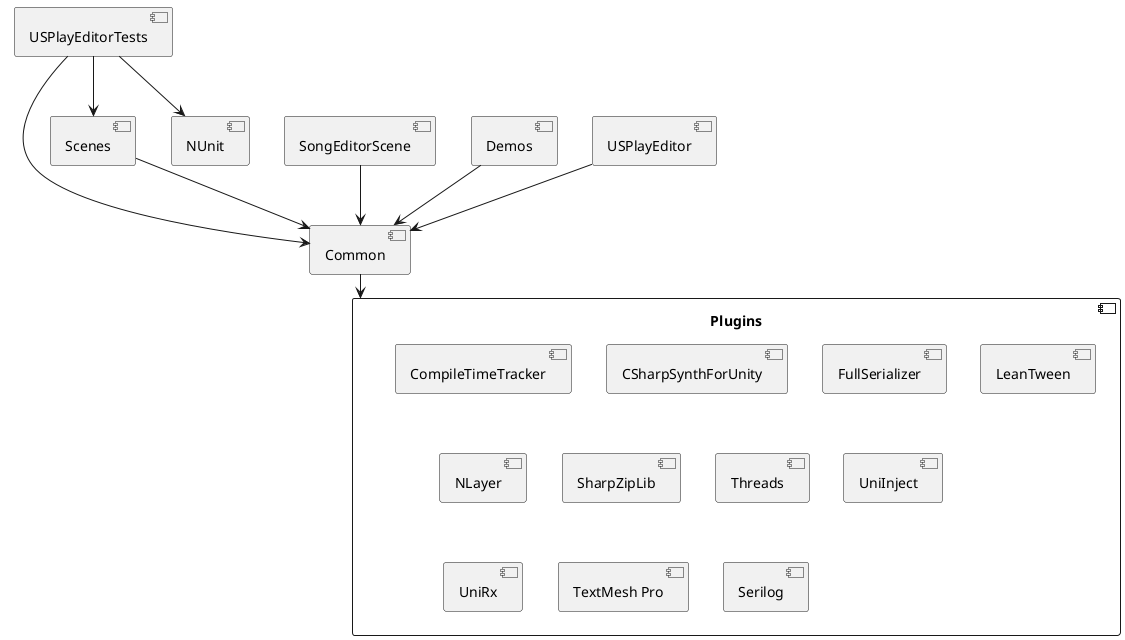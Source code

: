 @startuml "assembly-dependencies"

' ---------------------------
' Assets/Plugins
component [Plugins] {
    [CompileTimeTracker]
    [CSharpSynthForUnity]
    [FullSerializer]
    [LeanTween]
    [NLayer]
    [SharpZipLib]
    [Threads]
    [UniInject]
    [UniRx]
    [TextMesh Pro]
    [Serilog]
}

' ---------------------------
' Assets/Common
[Common]

' ---------------------------
' Assets/Scenes
[Scenes]
[SongEditorScene]
[Demos]

' ---------------------------
' Assets/Editor
[USPlayEditor]
[USPlayEditorTests]

' ---------------------------
' Unity environment
[NUnit]

' ---------------------------
' Dependencies

Common --> Plugins

Scenes --> Common
SongEditorScene --> Common
Demos --> Common

USPlayEditor --> Common

USPlayEditorTests --> Common
USPlayEditorTests --> Scenes
USPlayEditorTests --> NUnit

@enduml